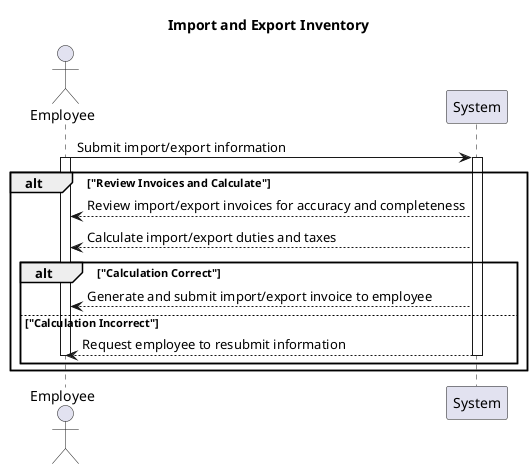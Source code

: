 @startuml
Title Import and Export Inventory
Actor Employee
participant System


  Employee->System: Submit import/export information
  activate Employee
  activate System

  alt "Review Invoices and Calculate"
    System-->Employee: Review import/export invoices for accuracy and completeness
    System-->Employee: Calculate import/export duties and taxes
    alt "Calculation Correct"
      System-->Employee: Generate and submit import/export invoice to employee
    else "Calculation Incorrect"
      System-->Employee: Request employee to resubmit information
      deactivate System
      deactivate Employee
    end
  end

  deactivate System
  deactivate Employee


@enduml
 